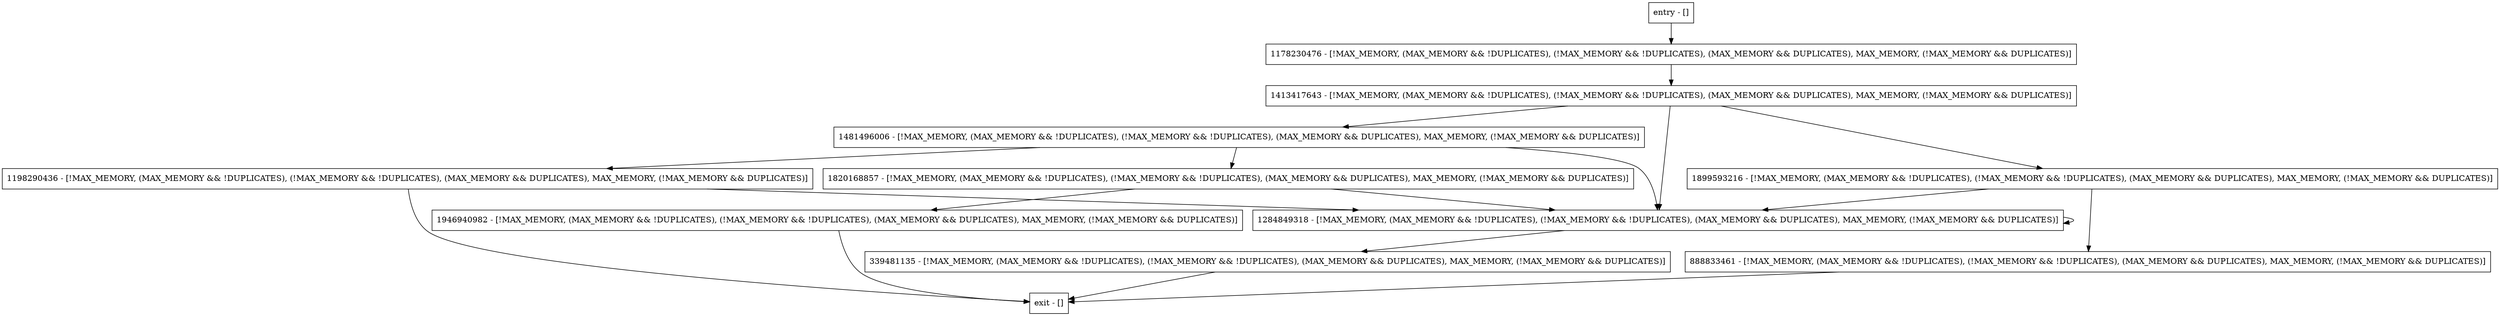 digraph putInternal {
node [shape=record];
1481496006 [label="1481496006 - [!MAX_MEMORY, (MAX_MEMORY && !DUPLICATES), (!MAX_MEMORY && !DUPLICATES), (MAX_MEMORY && DUPLICATES), MAX_MEMORY, (!MAX_MEMORY && DUPLICATES)]"];
888833461 [label="888833461 - [!MAX_MEMORY, (MAX_MEMORY && !DUPLICATES), (!MAX_MEMORY && !DUPLICATES), (MAX_MEMORY && DUPLICATES), MAX_MEMORY, (!MAX_MEMORY && DUPLICATES)]"];
1284849318 [label="1284849318 - [!MAX_MEMORY, (MAX_MEMORY && !DUPLICATES), (!MAX_MEMORY && !DUPLICATES), (MAX_MEMORY && DUPLICATES), MAX_MEMORY, (!MAX_MEMORY && DUPLICATES)]"];
entry [label="entry - []"];
exit [label="exit - []"];
1820168857 [label="1820168857 - [!MAX_MEMORY, (MAX_MEMORY && !DUPLICATES), (!MAX_MEMORY && !DUPLICATES), (MAX_MEMORY && DUPLICATES), MAX_MEMORY, (!MAX_MEMORY && DUPLICATES)]"];
1413417643 [label="1413417643 - [!MAX_MEMORY, (MAX_MEMORY && !DUPLICATES), (!MAX_MEMORY && !DUPLICATES), (MAX_MEMORY && DUPLICATES), MAX_MEMORY, (!MAX_MEMORY && DUPLICATES)]"];
339481135 [label="339481135 - [!MAX_MEMORY, (MAX_MEMORY && !DUPLICATES), (!MAX_MEMORY && !DUPLICATES), (MAX_MEMORY && DUPLICATES), MAX_MEMORY, (!MAX_MEMORY && DUPLICATES)]"];
1899593216 [label="1899593216 - [!MAX_MEMORY, (MAX_MEMORY && !DUPLICATES), (!MAX_MEMORY && !DUPLICATES), (MAX_MEMORY && DUPLICATES), MAX_MEMORY, (!MAX_MEMORY && DUPLICATES)]"];
1178230476 [label="1178230476 - [!MAX_MEMORY, (MAX_MEMORY && !DUPLICATES), (!MAX_MEMORY && !DUPLICATES), (MAX_MEMORY && DUPLICATES), MAX_MEMORY, (!MAX_MEMORY && DUPLICATES)]"];
1946940982 [label="1946940982 - [!MAX_MEMORY, (MAX_MEMORY && !DUPLICATES), (!MAX_MEMORY && !DUPLICATES), (MAX_MEMORY && DUPLICATES), MAX_MEMORY, (!MAX_MEMORY && DUPLICATES)]"];
1198290436 [label="1198290436 - [!MAX_MEMORY, (MAX_MEMORY && !DUPLICATES), (!MAX_MEMORY && !DUPLICATES), (MAX_MEMORY && DUPLICATES), MAX_MEMORY, (!MAX_MEMORY && DUPLICATES)]"];
entry;
exit;
1481496006 -> 1820168857;
1481496006 -> 1284849318;
1481496006 -> 1198290436;
888833461 -> exit;
1284849318 -> 1284849318;
1284849318 -> 339481135;
entry -> 1178230476;
1820168857 -> 1284849318;
1820168857 -> 1946940982;
1413417643 -> 1481496006;
1413417643 -> 1284849318;
1413417643 -> 1899593216;
339481135 -> exit;
1899593216 -> 888833461;
1899593216 -> 1284849318;
1178230476 -> 1413417643;
1946940982 -> exit;
1198290436 -> exit;
1198290436 -> 1284849318;
}
